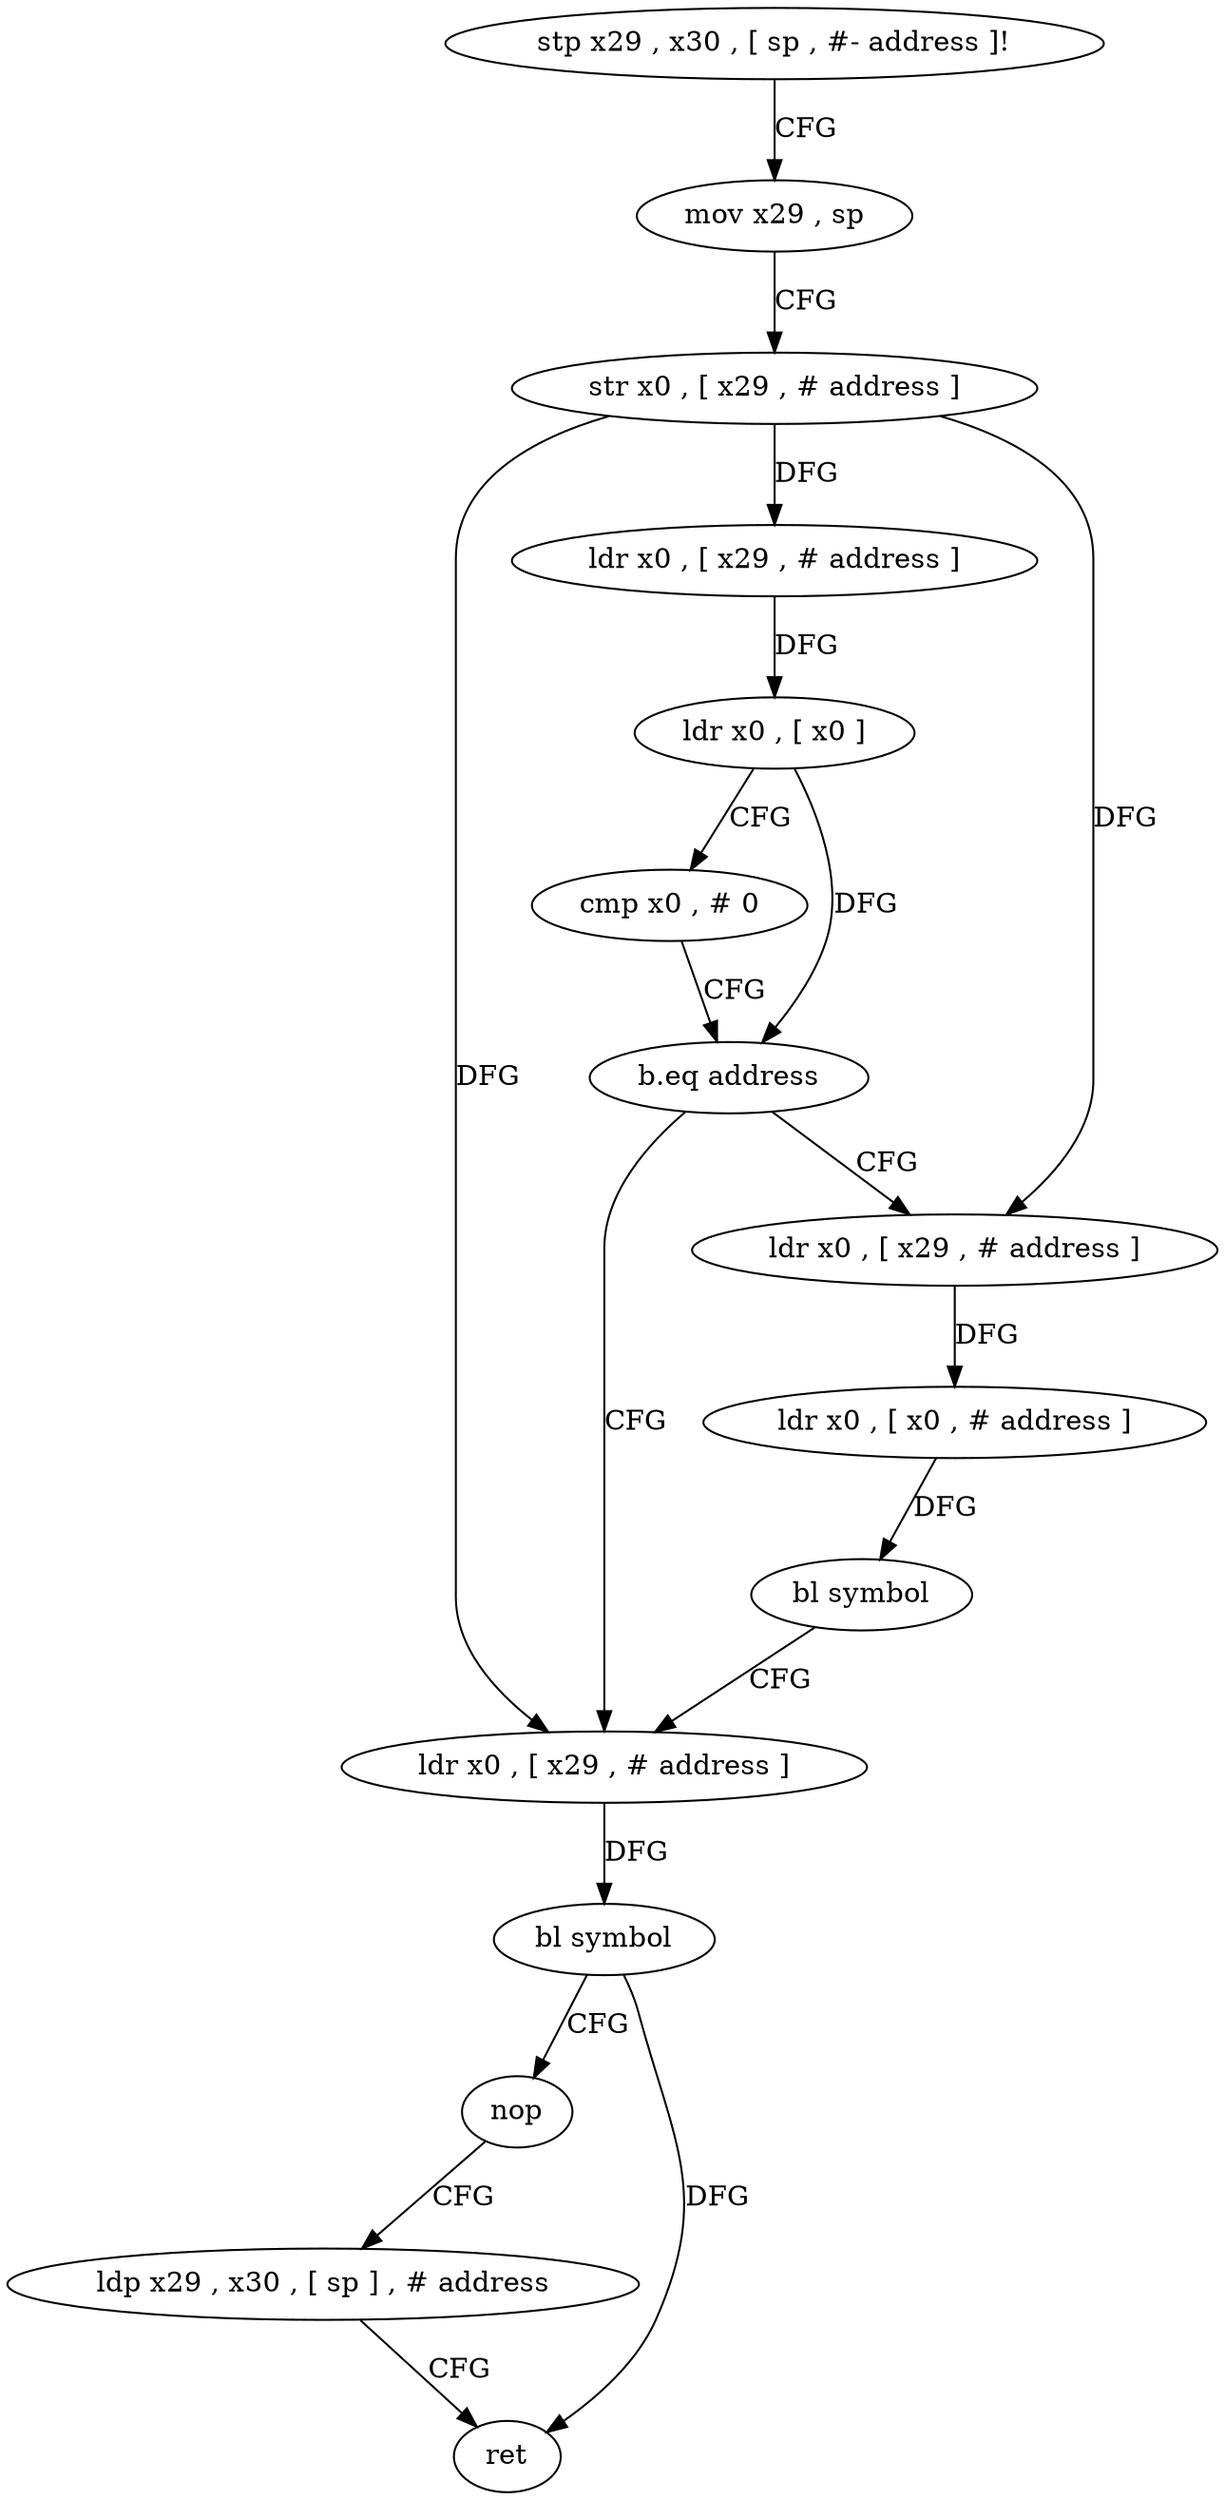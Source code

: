 digraph "func" {
"4298304" [label = "stp x29 , x30 , [ sp , #- address ]!" ]
"4298308" [label = "mov x29 , sp" ]
"4298312" [label = "str x0 , [ x29 , # address ]" ]
"4298316" [label = "ldr x0 , [ x29 , # address ]" ]
"4298320" [label = "ldr x0 , [ x0 ]" ]
"4298324" [label = "cmp x0 , # 0" ]
"4298328" [label = "b.eq address" ]
"4298344" [label = "ldr x0 , [ x29 , # address ]" ]
"4298332" [label = "ldr x0 , [ x29 , # address ]" ]
"4298348" [label = "bl symbol" ]
"4298352" [label = "nop" ]
"4298356" [label = "ldp x29 , x30 , [ sp ] , # address" ]
"4298360" [label = "ret" ]
"4298336" [label = "ldr x0 , [ x0 , # address ]" ]
"4298340" [label = "bl symbol" ]
"4298304" -> "4298308" [ label = "CFG" ]
"4298308" -> "4298312" [ label = "CFG" ]
"4298312" -> "4298316" [ label = "DFG" ]
"4298312" -> "4298344" [ label = "DFG" ]
"4298312" -> "4298332" [ label = "DFG" ]
"4298316" -> "4298320" [ label = "DFG" ]
"4298320" -> "4298324" [ label = "CFG" ]
"4298320" -> "4298328" [ label = "DFG" ]
"4298324" -> "4298328" [ label = "CFG" ]
"4298328" -> "4298344" [ label = "CFG" ]
"4298328" -> "4298332" [ label = "CFG" ]
"4298344" -> "4298348" [ label = "DFG" ]
"4298332" -> "4298336" [ label = "DFG" ]
"4298348" -> "4298352" [ label = "CFG" ]
"4298348" -> "4298360" [ label = "DFG" ]
"4298352" -> "4298356" [ label = "CFG" ]
"4298356" -> "4298360" [ label = "CFG" ]
"4298336" -> "4298340" [ label = "DFG" ]
"4298340" -> "4298344" [ label = "CFG" ]
}

